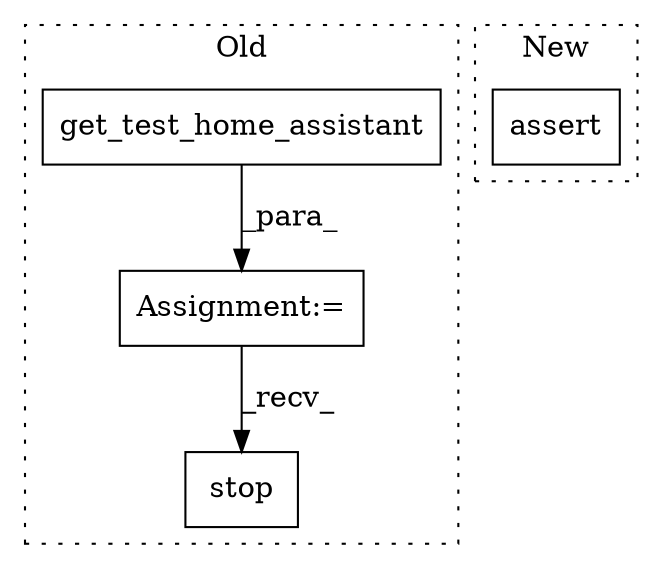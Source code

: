 digraph G {
subgraph cluster0 {
1 [label="stop" a="32" s="2385" l="6" shape="box"];
3 [label="Assignment:=" a="7" s="2153" l="1" shape="box"];
4 [label="get_test_home_assistant" a="32" s="2154" l="25" shape="box"];
label = "Old";
style="dotted";
}
subgraph cluster1 {
2 [label="assert" a="6" s="2659" l="7" shape="box"];
label = "New";
style="dotted";
}
3 -> 1 [label="_recv_"];
4 -> 3 [label="_para_"];
}
